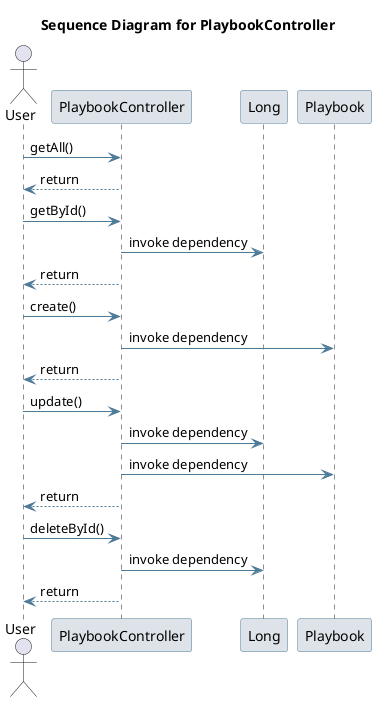 @startuml
skinparam sequence {
 ArrowColor #4D7A97 
 ParticipantBorderColor #4D7A97 
 ParticipantBackgroundColor #DEE3E9 
}
title Sequence Diagram for PlaybookController

actor User
User -> PlaybookController: getAll()
PlaybookController --> User : return
User -> PlaybookController: getById()
participant Long
PlaybookController -> Long: invoke dependency
PlaybookController --> User : return
User -> PlaybookController: create()
participant Playbook
PlaybookController -> Playbook: invoke dependency
PlaybookController --> User : return
User -> PlaybookController: update()
PlaybookController -> Long: invoke dependency
PlaybookController -> Playbook: invoke dependency
PlaybookController --> User : return
User -> PlaybookController: deleteById()
PlaybookController -> Long: invoke dependency
PlaybookController --> User : return
@enduml